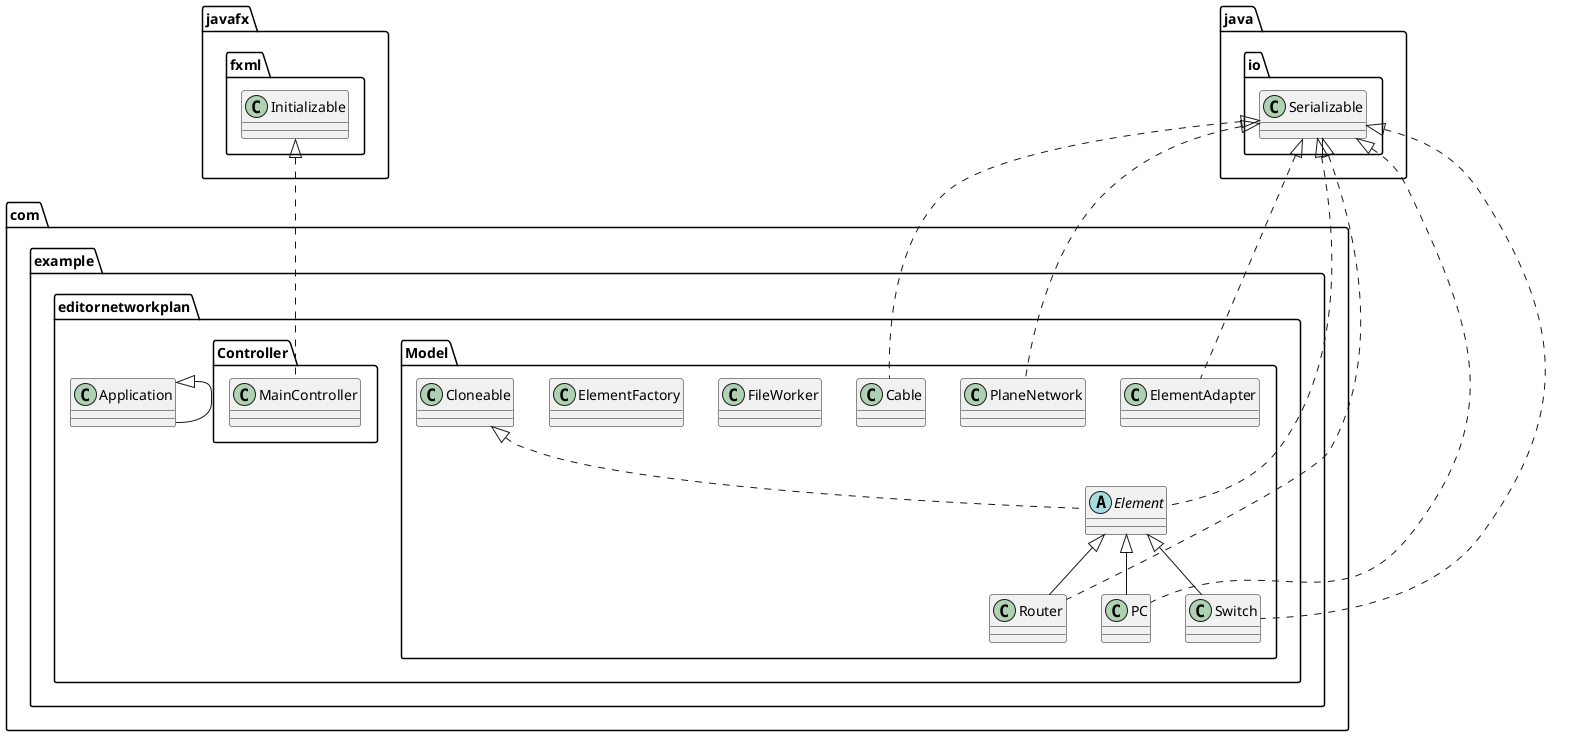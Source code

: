 @startuml
class com.example.editornetworkplan.Model.ElementAdapter {
}
class com.example.editornetworkplan.Model.PlaneNetwork {
}
class com.example.editornetworkplan.Model.Cable {
}
class com.example.editornetworkplan.Model.Router {
}
class com.example.editornetworkplan.Model.PC {
}
class com.example.editornetworkplan.Model.FileWorker {
}
class com.example.editornetworkplan.Application {
}
class com.example.editornetworkplan.Controller.MainController {
}
class com.example.editornetworkplan.Model.ElementFactory {
}
class com.example.editornetworkplan.Model.Switch {
}
abstract class com.example.editornetworkplan.Model.Element {
}


java.io.Serializable <|.. com.example.editornetworkplan.Model.ElementAdapter
java.io.Serializable <|.. com.example.editornetworkplan.Model.PlaneNetwork
java.io.Serializable <|.. com.example.editornetworkplan.Model.Cable
java.io.Serializable <|.. com.example.editornetworkplan.Model.Router
com.example.editornetworkplan.Model.Element <|-- com.example.editornetworkplan.Model.Router
java.io.Serializable <|.. com.example.editornetworkplan.Model.PC
com.example.editornetworkplan.Model.Element <|-- com.example.editornetworkplan.Model.PC
com.example.editornetworkplan.Application <|-- com.example.editornetworkplan.Application
javafx.fxml.Initializable <|.. com.example.editornetworkplan.Controller.MainController
java.io.Serializable <|.. com.example.editornetworkplan.Model.Switch
com.example.editornetworkplan.Model.Element <|-- com.example.editornetworkplan.Model.Switch
java.io.Serializable <|.. com.example.editornetworkplan.Model.Element
com.example.editornetworkplan.Model.Cloneable <|.. com.example.editornetworkplan.Model.Element
@enduml